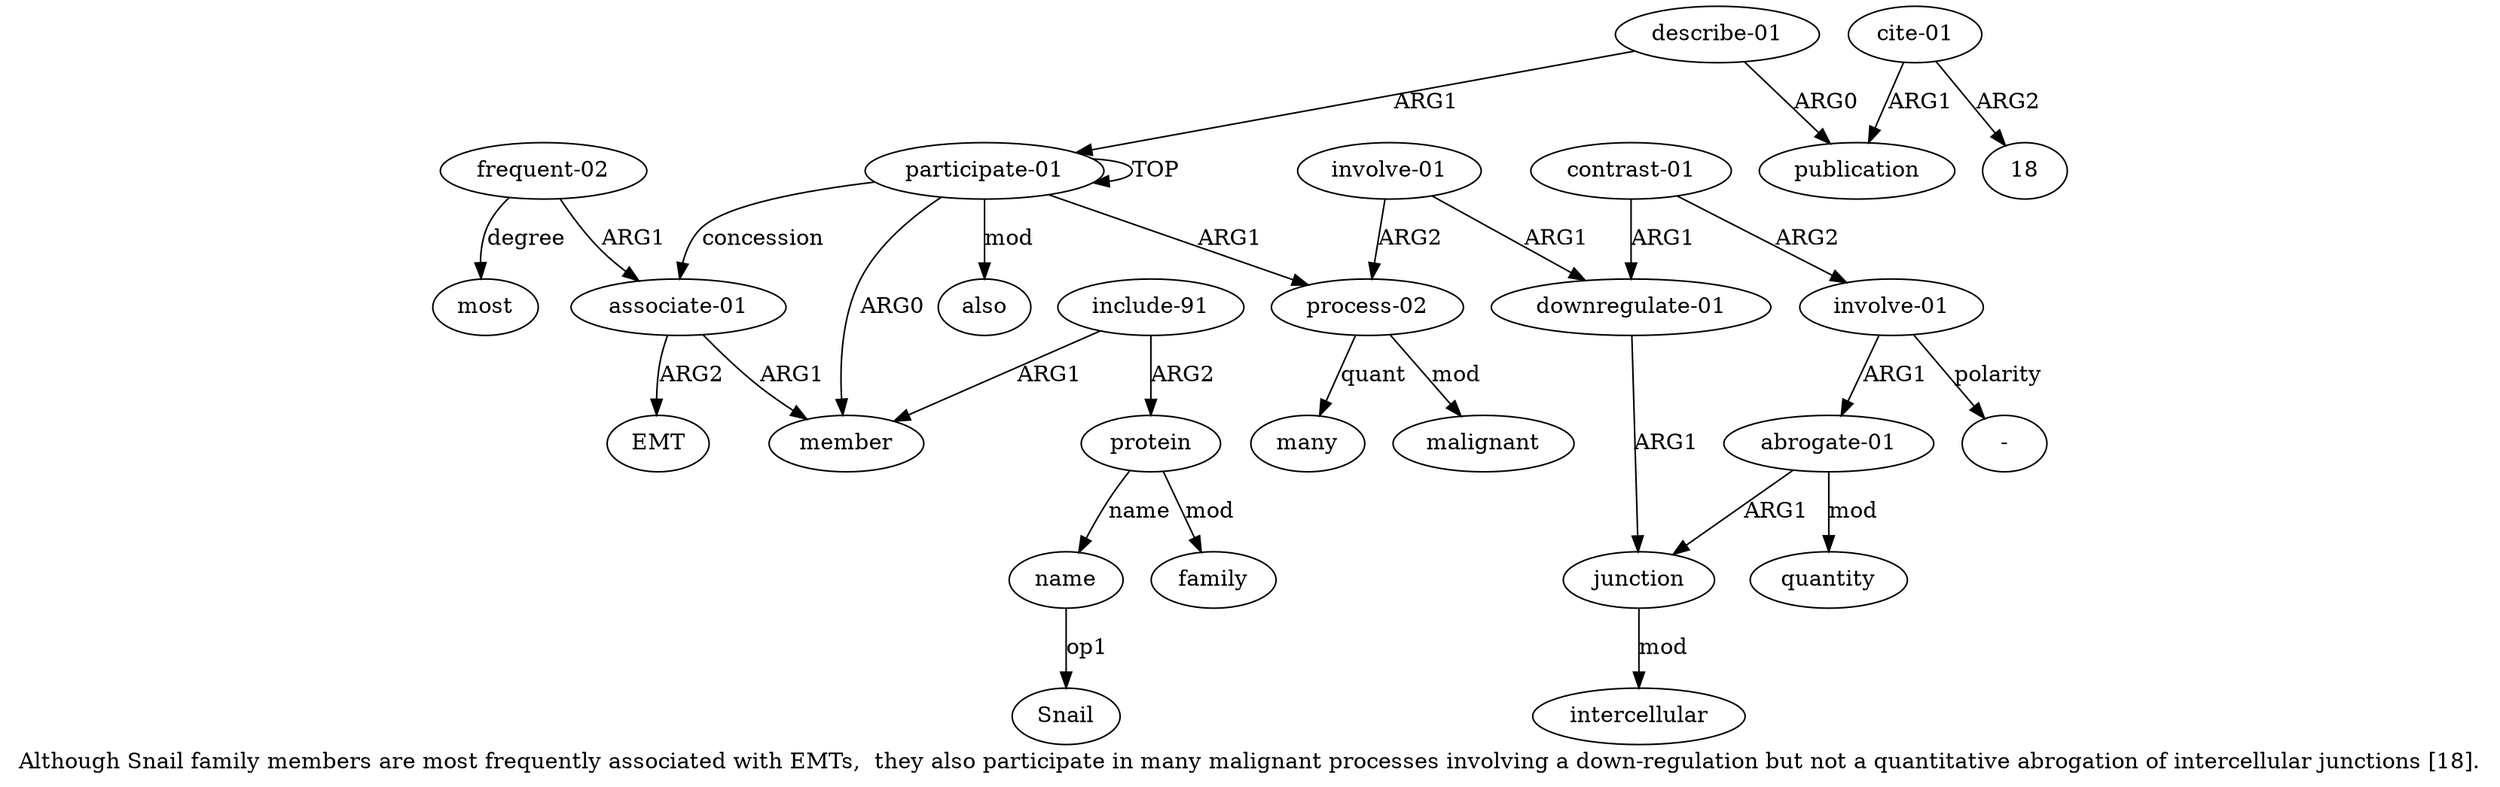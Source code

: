 digraph  {
	graph [label="Although Snail family members are most frequently associated with EMTs,  they also participate in many malignant processes involving \
a down-regulation but not a quantitative abrogation of intercellular junctions [18]."];
	node [label="\N"];
	a20	 [color=black,
		gold_ind=20,
		gold_label=most,
		label=most,
		test_ind=20,
		test_label=most];
	a21	 [color=black,
		gold_ind=21,
		gold_label="describe-01",
		label="describe-01",
		test_ind=21,
		test_label="describe-01"];
	a22	 [color=black,
		gold_ind=22,
		gold_label=publication,
		label=publication,
		test_ind=22,
		test_label=publication];
	a21 -> a22 [key=0,
	color=black,
	gold_label=ARG0,
	label=ARG0,
	test_label=ARG0];
a0 [color=black,
	gold_ind=0,
	gold_label="participate-01",
	label="participate-01",
	test_ind=0,
	test_label="participate-01"];
a21 -> a0 [key=0,
color=black,
gold_label=ARG1,
label=ARG1,
test_label=ARG1];
a23 [color=black,
gold_ind=23,
gold_label="cite-01",
label="cite-01",
test_ind=23,
test_label="cite-01"];
a23 -> a22 [key=0,
color=black,
gold_label=ARG1,
label=ARG1,
test_label=ARG1];
"a23 18" [color=black,
gold_ind=-1,
gold_label=18,
label=18,
test_ind=-1,
test_label=18];
a23 -> "a23 18" [key=0,
color=black,
gold_label=ARG2,
label=ARG2,
test_label=ARG2];
a24 [color=black,
gold_ind=24,
gold_label=also,
label=also,
test_ind=24,
test_label=also];
a15 [color=black,
gold_ind=15,
gold_label=intercellular,
label=intercellular,
test_ind=15,
test_label=intercellular];
a14 [color=black,
gold_ind=14,
gold_label=junction,
label=junction,
test_ind=14,
test_label=junction];
a14 -> a15 [key=0,
color=black,
gold_label=mod,
label=mod,
test_label=mod];
a17 [color=black,
gold_ind=17,
gold_label="associate-01",
label="associate-01",
test_ind=17,
test_label="associate-01"];
a18 [color=black,
gold_ind=18,
gold_label=EMT,
label=EMT,
test_ind=18,
test_label=EMT];
a17 -> a18 [key=0,
color=black,
gold_label=ARG2,
label=ARG2,
test_label=ARG2];
a1 [color=black,
gold_ind=1,
gold_label=member,
label=member,
test_ind=1,
test_label=member];
a17 -> a1 [key=0,
color=black,
gold_label=ARG1,
label=ARG1,
test_label=ARG1];
a16 [color=black,
gold_ind=16,
gold_label=quantity,
label=quantity,
test_ind=16,
test_label=quantity];
a11 [color=black,
gold_ind=11,
gold_label="contrast-01",
label="contrast-01",
test_ind=11,
test_label="contrast-01"];
a10 [color=black,
gold_ind=10,
gold_label="downregulate-01",
label="downregulate-01",
test_ind=10,
test_label="downregulate-01"];
a11 -> a10 [key=0,
color=black,
gold_label=ARG1,
label=ARG1,
test_label=ARG1];
a12 [color=black,
gold_ind=12,
gold_label="involve-01",
label="involve-01",
test_ind=12,
test_label="involve-01"];
a11 -> a12 [key=0,
color=black,
gold_label=ARG2,
label=ARG2,
test_label=ARG2];
a10 -> a14 [key=0,
color=black,
gold_label=ARG1,
label=ARG1,
test_label=ARG1];
a13 [color=black,
gold_ind=13,
gold_label="abrogate-01",
label="abrogate-01",
test_ind=13,
test_label="abrogate-01"];
a13 -> a14 [key=0,
color=black,
gold_label=ARG1,
label=ARG1,
test_label=ARG1];
a13 -> a16 [key=0,
color=black,
gold_label=mod,
label=mod,
test_label=mod];
a12 -> a13 [key=0,
color=black,
gold_label=ARG1,
label=ARG1,
test_label=ARG1];
"a12 -" [color=black,
gold_ind=-1,
gold_label="-",
label="-",
test_ind=-1,
test_label="-"];
a12 -> "a12 -" [key=0,
color=black,
gold_label=polarity,
label=polarity,
test_label=polarity];
"a4 Snail" [color=black,
gold_ind=-1,
gold_label=Snail,
label=Snail,
test_ind=-1,
test_label=Snail];
a19 [color=black,
gold_ind=19,
gold_label="frequent-02",
label="frequent-02",
test_ind=19,
test_label="frequent-02"];
a19 -> a20 [key=0,
color=black,
gold_label=degree,
label=degree,
test_label=degree];
a19 -> a17 [key=0,
color=black,
gold_label=ARG1,
label=ARG1,
test_label=ARG1];
a0 -> a24 [key=0,
color=black,
gold_label=mod,
label=mod,
test_label=mod];
a0 -> a17 [key=0,
color=black,
gold_label=concession,
label=concession,
test_label=concession];
a0 -> a1 [key=0,
color=black,
gold_label=ARG0,
label=ARG0,
test_label=ARG0];
a0 -> a0 [key=0,
color=black,
gold_label=TOP,
label=TOP,
test_label=TOP];
a6 [color=black,
gold_ind=6,
gold_label="process-02",
label="process-02",
test_ind=6,
test_label="process-02"];
a0 -> a6 [key=0,
color=black,
gold_label=ARG1,
label=ARG1,
test_label=ARG1];
a3 [color=black,
gold_ind=3,
gold_label=protein,
label=protein,
test_ind=3,
test_label=protein];
a5 [color=black,
gold_ind=5,
gold_label=family,
label=family,
test_ind=5,
test_label=family];
a3 -> a5 [key=0,
color=black,
gold_label=mod,
label=mod,
test_label=mod];
a4 [color=black,
gold_ind=4,
gold_label=name,
label=name,
test_ind=4,
test_label=name];
a3 -> a4 [key=0,
color=black,
gold_label=name,
label=name,
test_label=name];
a2 [color=black,
gold_ind=2,
gold_label="include-91",
label="include-91",
test_ind=2,
test_label="include-91"];
a2 -> a1 [key=0,
color=black,
gold_label=ARG1,
label=ARG1,
test_label=ARG1];
a2 -> a3 [key=0,
color=black,
gold_label=ARG2,
label=ARG2,
test_label=ARG2];
a4 -> "a4 Snail" [key=0,
color=black,
gold_label=op1,
label=op1,
test_label=op1];
a7 [color=black,
gold_ind=7,
gold_label=malignant,
label=malignant,
test_ind=7,
test_label=malignant];
a6 -> a7 [key=0,
color=black,
gold_label=mod,
label=mod,
test_label=mod];
a8 [color=black,
gold_ind=8,
gold_label=many,
label=many,
test_ind=8,
test_label=many];
a6 -> a8 [key=0,
color=black,
gold_label=quant,
label=quant,
test_label=quant];
a9 [color=black,
gold_ind=9,
gold_label="involve-01",
label="involve-01",
test_ind=9,
test_label="involve-01"];
a9 -> a10 [key=0,
color=black,
gold_label=ARG1,
label=ARG1,
test_label=ARG1];
a9 -> a6 [key=0,
color=black,
gold_label=ARG2,
label=ARG2,
test_label=ARG2];
}

